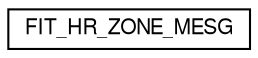 digraph "Graphical Class Hierarchy"
{
  edge [fontname="FreeSans",fontsize="10",labelfontname="FreeSans",labelfontsize="10"];
  node [fontname="FreeSans",fontsize="10",shape=record];
  rankdir="LR";
  Node1 [label="FIT_HR_ZONE_MESG",height=0.2,width=0.4,color="black", fillcolor="white", style="filled",URL="$struct_f_i_t___h_r___z_o_n_e___m_e_s_g.html"];
}
